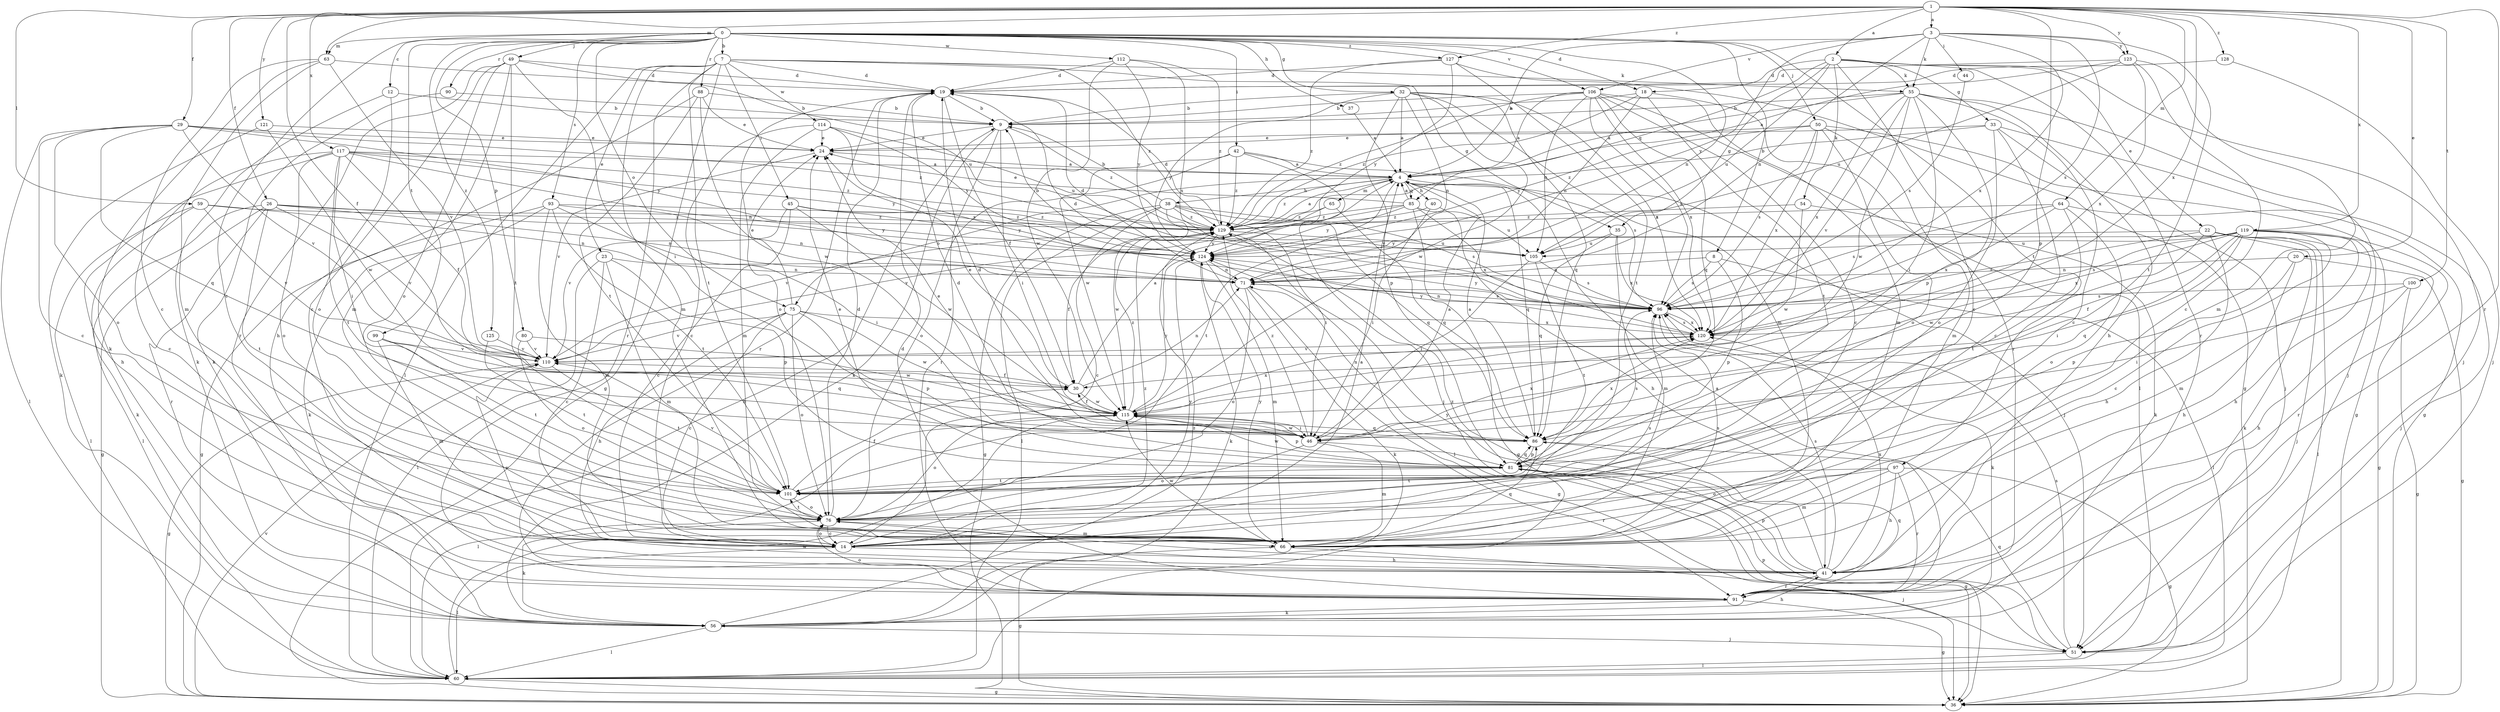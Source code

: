 strict digraph  {
0;
1;
2;
3;
4;
7;
8;
9;
12;
14;
18;
19;
20;
22;
23;
24;
26;
29;
30;
32;
33;
35;
36;
37;
38;
40;
41;
42;
44;
45;
46;
49;
50;
51;
54;
55;
56;
59;
60;
63;
64;
65;
66;
71;
75;
76;
80;
81;
85;
86;
88;
90;
91;
93;
96;
97;
99;
100;
101;
105;
106;
110;
112;
114;
115;
117;
119;
120;
121;
123;
124;
125;
127;
128;
129;
0 -> 7  [label=b];
0 -> 8  [label=b];
0 -> 12  [label=c];
0 -> 14  [label=c];
0 -> 18  [label=d];
0 -> 32  [label=g];
0 -> 37  [label=h];
0 -> 42  [label=i];
0 -> 49  [label=j];
0 -> 50  [label=j];
0 -> 63  [label=m];
0 -> 71  [label=n];
0 -> 75  [label=o];
0 -> 80  [label=p];
0 -> 88  [label=r];
0 -> 90  [label=r];
0 -> 93  [label=s];
0 -> 97  [label=t];
0 -> 99  [label=t];
0 -> 106  [label=v];
0 -> 112  [label=w];
0 -> 125  [label=z];
0 -> 127  [label=z];
1 -> 2  [label=a];
1 -> 3  [label=a];
1 -> 20  [label=e];
1 -> 26  [label=f];
1 -> 29  [label=f];
1 -> 30  [label=f];
1 -> 59  [label=l];
1 -> 63  [label=m];
1 -> 64  [label=m];
1 -> 81  [label=p];
1 -> 91  [label=r];
1 -> 100  [label=t];
1 -> 117  [label=x];
1 -> 119  [label=x];
1 -> 120  [label=x];
1 -> 121  [label=y];
1 -> 123  [label=y];
1 -> 127  [label=z];
1 -> 128  [label=z];
2 -> 14  [label=c];
2 -> 18  [label=d];
2 -> 22  [label=e];
2 -> 33  [label=g];
2 -> 35  [label=g];
2 -> 51  [label=j];
2 -> 54  [label=k];
2 -> 55  [label=k];
2 -> 85  [label=q];
2 -> 91  [label=r];
2 -> 105  [label=u];
3 -> 4  [label=a];
3 -> 44  [label=i];
3 -> 55  [label=k];
3 -> 71  [label=n];
3 -> 96  [label=s];
3 -> 101  [label=t];
3 -> 106  [label=v];
3 -> 120  [label=x];
3 -> 123  [label=y];
3 -> 124  [label=y];
4 -> 38  [label=h];
4 -> 40  [label=h];
4 -> 51  [label=j];
4 -> 65  [label=m];
4 -> 75  [label=o];
4 -> 85  [label=q];
4 -> 86  [label=q];
4 -> 101  [label=t];
4 -> 129  [label=z];
7 -> 19  [label=d];
7 -> 23  [label=e];
7 -> 35  [label=g];
7 -> 36  [label=g];
7 -> 45  [label=i];
7 -> 55  [label=k];
7 -> 60  [label=l];
7 -> 66  [label=m];
7 -> 91  [label=r];
7 -> 101  [label=t];
7 -> 114  [label=w];
7 -> 129  [label=z];
8 -> 60  [label=l];
8 -> 71  [label=n];
8 -> 81  [label=p];
8 -> 96  [label=s];
9 -> 24  [label=e];
9 -> 46  [label=i];
9 -> 56  [label=k];
9 -> 91  [label=r];
9 -> 129  [label=z];
12 -> 9  [label=b];
12 -> 56  [label=k];
12 -> 76  [label=o];
14 -> 4  [label=a];
14 -> 41  [label=h];
14 -> 60  [label=l];
14 -> 76  [label=o];
14 -> 96  [label=s];
14 -> 124  [label=y];
14 -> 129  [label=z];
18 -> 9  [label=b];
18 -> 71  [label=n];
18 -> 91  [label=r];
18 -> 101  [label=t];
18 -> 129  [label=z];
19 -> 9  [label=b];
19 -> 30  [label=f];
19 -> 76  [label=o];
19 -> 91  [label=r];
20 -> 36  [label=g];
20 -> 41  [label=h];
20 -> 71  [label=n];
20 -> 81  [label=p];
22 -> 36  [label=g];
22 -> 41  [label=h];
22 -> 51  [label=j];
22 -> 56  [label=k];
22 -> 60  [label=l];
22 -> 96  [label=s];
22 -> 115  [label=w];
22 -> 124  [label=y];
23 -> 14  [label=c];
23 -> 60  [label=l];
23 -> 66  [label=m];
23 -> 71  [label=n];
23 -> 81  [label=p];
24 -> 4  [label=a];
24 -> 110  [label=v];
26 -> 36  [label=g];
26 -> 60  [label=l];
26 -> 71  [label=n];
26 -> 91  [label=r];
26 -> 101  [label=t];
26 -> 110  [label=v];
26 -> 124  [label=y];
26 -> 129  [label=z];
29 -> 14  [label=c];
29 -> 24  [label=e];
29 -> 60  [label=l];
29 -> 76  [label=o];
29 -> 86  [label=q];
29 -> 110  [label=v];
29 -> 124  [label=y];
29 -> 129  [label=z];
30 -> 4  [label=a];
30 -> 24  [label=e];
30 -> 71  [label=n];
30 -> 115  [label=w];
32 -> 4  [label=a];
32 -> 9  [label=b];
32 -> 66  [label=m];
32 -> 71  [label=n];
32 -> 81  [label=p];
32 -> 86  [label=q];
32 -> 115  [label=w];
32 -> 120  [label=x];
32 -> 124  [label=y];
33 -> 14  [label=c];
33 -> 24  [label=e];
33 -> 36  [label=g];
33 -> 51  [label=j];
33 -> 76  [label=o];
33 -> 129  [label=z];
35 -> 66  [label=m];
35 -> 86  [label=q];
35 -> 105  [label=u];
35 -> 120  [label=x];
36 -> 110  [label=v];
37 -> 4  [label=a];
38 -> 9  [label=b];
38 -> 14  [label=c];
38 -> 36  [label=g];
38 -> 46  [label=i];
38 -> 60  [label=l];
38 -> 86  [label=q];
38 -> 96  [label=s];
38 -> 115  [label=w];
38 -> 129  [label=z];
40 -> 41  [label=h];
40 -> 46  [label=i];
40 -> 129  [label=z];
41 -> 76  [label=o];
41 -> 81  [label=p];
41 -> 91  [label=r];
41 -> 96  [label=s];
41 -> 110  [label=v];
41 -> 120  [label=x];
41 -> 124  [label=y];
41 -> 129  [label=z];
42 -> 4  [label=a];
42 -> 51  [label=j];
42 -> 76  [label=o];
42 -> 96  [label=s];
42 -> 115  [label=w];
42 -> 129  [label=z];
44 -> 96  [label=s];
45 -> 14  [label=c];
45 -> 110  [label=v];
45 -> 115  [label=w];
45 -> 124  [label=y];
45 -> 129  [label=z];
46 -> 4  [label=a];
46 -> 19  [label=d];
46 -> 24  [label=e];
46 -> 66  [label=m];
46 -> 76  [label=o];
46 -> 91  [label=r];
46 -> 115  [label=w];
46 -> 120  [label=x];
46 -> 129  [label=z];
49 -> 14  [label=c];
49 -> 19  [label=d];
49 -> 46  [label=i];
49 -> 66  [label=m];
49 -> 76  [label=o];
49 -> 91  [label=r];
49 -> 101  [label=t];
49 -> 105  [label=u];
50 -> 24  [label=e];
50 -> 36  [label=g];
50 -> 66  [label=m];
50 -> 76  [label=o];
50 -> 96  [label=s];
50 -> 120  [label=x];
50 -> 124  [label=y];
51 -> 60  [label=l];
51 -> 81  [label=p];
51 -> 86  [label=q];
51 -> 96  [label=s];
54 -> 56  [label=k];
54 -> 115  [label=w];
54 -> 129  [label=z];
55 -> 4  [label=a];
55 -> 9  [label=b];
55 -> 14  [label=c];
55 -> 41  [label=h];
55 -> 46  [label=i];
55 -> 51  [label=j];
55 -> 81  [label=p];
55 -> 110  [label=v];
55 -> 115  [label=w];
55 -> 120  [label=x];
56 -> 41  [label=h];
56 -> 51  [label=j];
56 -> 60  [label=l];
56 -> 129  [label=z];
59 -> 56  [label=k];
59 -> 60  [label=l];
59 -> 71  [label=n];
59 -> 110  [label=v];
59 -> 129  [label=z];
60 -> 9  [label=b];
60 -> 36  [label=g];
60 -> 115  [label=w];
63 -> 14  [label=c];
63 -> 19  [label=d];
63 -> 56  [label=k];
63 -> 66  [label=m];
63 -> 110  [label=v];
64 -> 51  [label=j];
64 -> 76  [label=o];
64 -> 96  [label=s];
64 -> 101  [label=t];
64 -> 120  [label=x];
64 -> 129  [label=z];
65 -> 86  [label=q];
65 -> 110  [label=v];
65 -> 129  [label=z];
66 -> 36  [label=g];
66 -> 51  [label=j];
66 -> 86  [label=q];
66 -> 96  [label=s];
66 -> 115  [label=w];
66 -> 124  [label=y];
71 -> 19  [label=d];
71 -> 36  [label=g];
71 -> 56  [label=k];
71 -> 76  [label=o];
71 -> 96  [label=s];
75 -> 14  [label=c];
75 -> 24  [label=e];
75 -> 41  [label=h];
75 -> 76  [label=o];
75 -> 81  [label=p];
75 -> 110  [label=v];
75 -> 115  [label=w];
75 -> 120  [label=x];
76 -> 14  [label=c];
76 -> 19  [label=d];
76 -> 56  [label=k];
76 -> 66  [label=m];
76 -> 101  [label=t];
80 -> 76  [label=o];
80 -> 110  [label=v];
80 -> 115  [label=w];
81 -> 19  [label=d];
81 -> 24  [label=e];
81 -> 36  [label=g];
81 -> 86  [label=q];
81 -> 96  [label=s];
81 -> 101  [label=t];
81 -> 115  [label=w];
85 -> 4  [label=a];
85 -> 24  [label=e];
85 -> 36  [label=g];
85 -> 105  [label=u];
85 -> 110  [label=v];
85 -> 120  [label=x];
85 -> 124  [label=y];
85 -> 129  [label=z];
86 -> 4  [label=a];
86 -> 71  [label=n];
86 -> 81  [label=p];
86 -> 120  [label=x];
88 -> 9  [label=b];
88 -> 24  [label=e];
88 -> 41  [label=h];
88 -> 101  [label=t];
88 -> 115  [label=w];
90 -> 9  [label=b];
90 -> 56  [label=k];
91 -> 4  [label=a];
91 -> 19  [label=d];
91 -> 36  [label=g];
91 -> 56  [label=k];
91 -> 76  [label=o];
91 -> 86  [label=q];
93 -> 36  [label=g];
93 -> 46  [label=i];
93 -> 56  [label=k];
93 -> 66  [label=m];
93 -> 71  [label=n];
93 -> 101  [label=t];
93 -> 129  [label=z];
96 -> 19  [label=d];
96 -> 56  [label=k];
96 -> 71  [label=n];
96 -> 120  [label=x];
96 -> 124  [label=y];
97 -> 36  [label=g];
97 -> 41  [label=h];
97 -> 66  [label=m];
97 -> 76  [label=o];
97 -> 91  [label=r];
97 -> 101  [label=t];
99 -> 66  [label=m];
99 -> 86  [label=q];
99 -> 101  [label=t];
99 -> 110  [label=v];
100 -> 36  [label=g];
100 -> 41  [label=h];
100 -> 46  [label=i];
100 -> 96  [label=s];
101 -> 30  [label=f];
101 -> 76  [label=o];
101 -> 110  [label=v];
105 -> 46  [label=i];
105 -> 96  [label=s];
105 -> 101  [label=t];
106 -> 4  [label=a];
106 -> 9  [label=b];
106 -> 14  [label=c];
106 -> 60  [label=l];
106 -> 66  [label=m];
106 -> 86  [label=q];
106 -> 96  [label=s];
106 -> 105  [label=u];
106 -> 120  [label=x];
106 -> 129  [label=z];
110 -> 30  [label=f];
110 -> 36  [label=g];
110 -> 101  [label=t];
112 -> 19  [label=d];
112 -> 96  [label=s];
112 -> 115  [label=w];
112 -> 124  [label=y];
112 -> 129  [label=z];
114 -> 14  [label=c];
114 -> 24  [label=e];
114 -> 66  [label=m];
114 -> 96  [label=s];
114 -> 105  [label=u];
114 -> 124  [label=y];
115 -> 30  [label=f];
115 -> 46  [label=i];
115 -> 60  [label=l];
115 -> 76  [label=o];
115 -> 81  [label=p];
115 -> 86  [label=q];
115 -> 120  [label=x];
115 -> 124  [label=y];
115 -> 129  [label=z];
117 -> 4  [label=a];
117 -> 14  [label=c];
117 -> 30  [label=f];
117 -> 41  [label=h];
117 -> 46  [label=i];
117 -> 71  [label=n];
117 -> 76  [label=o];
117 -> 101  [label=t];
117 -> 124  [label=y];
117 -> 129  [label=z];
119 -> 14  [label=c];
119 -> 30  [label=f];
119 -> 41  [label=h];
119 -> 46  [label=i];
119 -> 66  [label=m];
119 -> 86  [label=q];
119 -> 91  [label=r];
119 -> 96  [label=s];
119 -> 105  [label=u];
119 -> 120  [label=x];
119 -> 124  [label=y];
120 -> 96  [label=s];
120 -> 110  [label=v];
120 -> 124  [label=y];
121 -> 24  [label=e];
121 -> 56  [label=k];
121 -> 115  [label=w];
123 -> 4  [label=a];
123 -> 14  [label=c];
123 -> 19  [label=d];
123 -> 66  [label=m];
123 -> 105  [label=u];
123 -> 120  [label=x];
124 -> 9  [label=b];
124 -> 56  [label=k];
124 -> 66  [label=m];
124 -> 71  [label=n];
125 -> 101  [label=t];
125 -> 110  [label=v];
127 -> 19  [label=d];
127 -> 36  [label=g];
127 -> 101  [label=t];
127 -> 124  [label=y];
127 -> 129  [label=z];
128 -> 19  [label=d];
128 -> 51  [label=j];
129 -> 4  [label=a];
129 -> 19  [label=d];
129 -> 30  [label=f];
129 -> 60  [label=l];
129 -> 105  [label=u];
129 -> 124  [label=y];
}
